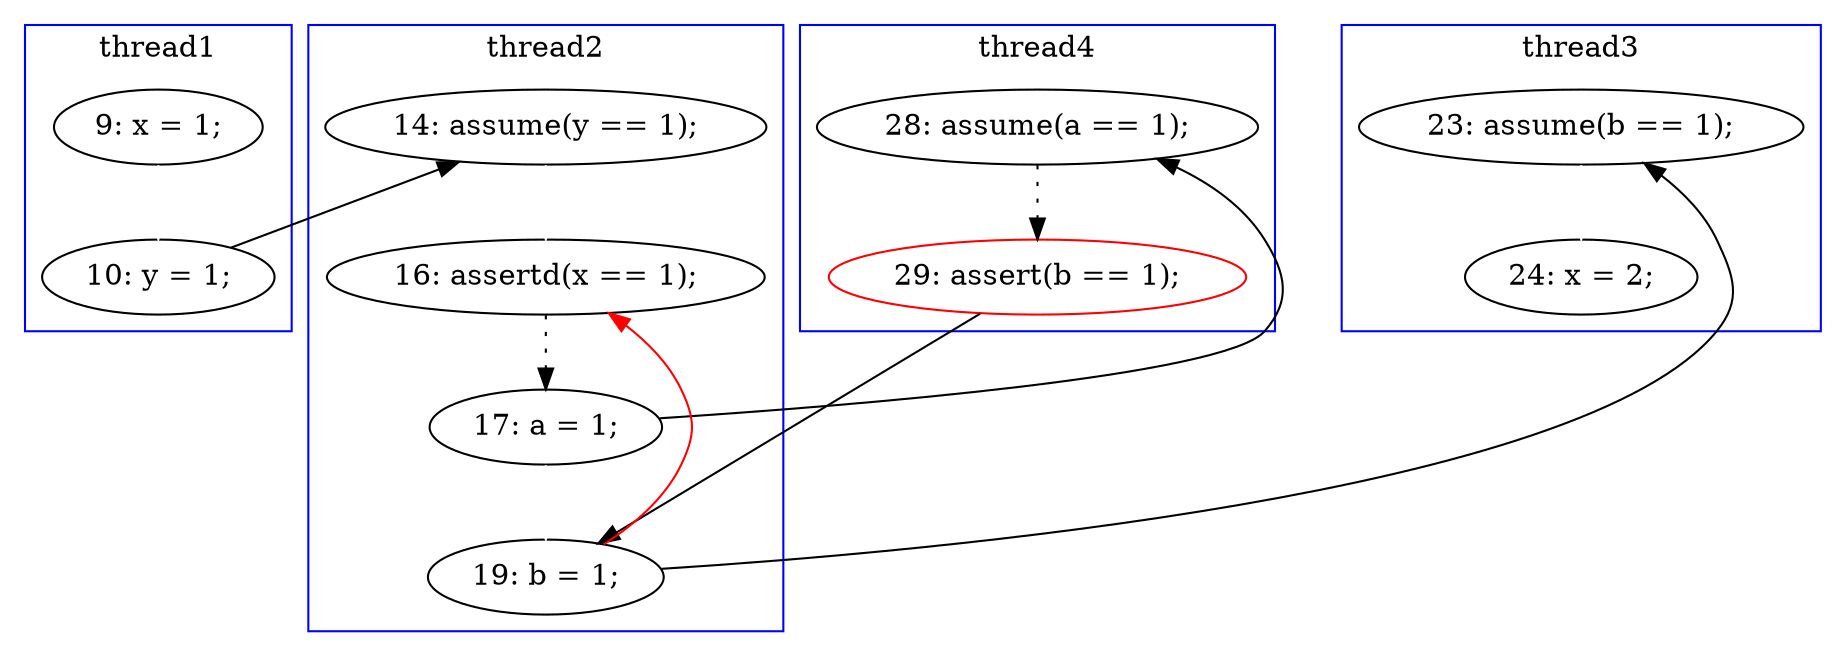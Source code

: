 digraph Counterexample {
	13 -> 15 [color = black, style = solid, constraint = false]
	17 -> 18 [color = black, style = dotted]
	20 -> 21 [color = black, style = solid, constraint = false]
	21 -> 17 [color = red, style = solid, constraint = false]
	15 -> 17 [color = white, style = solid]
	18 -> 19 [color = black, style = solid, constraint = false]
	21 -> 30 [color = black, style = solid, constraint = false]
	18 -> 21 [color = white, style = solid]
	19 -> 20 [color = black, style = dotted]
	11 -> 13 [color = white, style = solid]
	30 -> 31 [color = white, style = solid]
	subgraph cluster1 {
		label = thread1
		color = blue
		11  [label = "9: x = 1;"]
		13  [label = "10: y = 1;"]
	}
	subgraph cluster3 {
		label = thread3
		color = blue
		31  [label = "24: x = 2;"]
		30  [label = "23: assume(b == 1);"]
	}
	subgraph cluster2 {
		label = thread2
		color = blue
		18  [label = "17: a = 1;"]
		17  [label = "16: assertd(x == 1);"]
		21  [label = "19: b = 1;"]
		15  [label = "14: assume(y == 1);"]
	}
	subgraph cluster4 {
		label = thread4
		color = blue
		19  [label = "28: assume(a == 1);"]
		20  [label = "29: assert(b == 1);", color = red]
	}
}